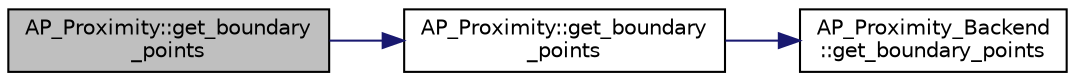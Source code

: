digraph "AP_Proximity::get_boundary_points"
{
 // INTERACTIVE_SVG=YES
  edge [fontname="Helvetica",fontsize="10",labelfontname="Helvetica",labelfontsize="10"];
  node [fontname="Helvetica",fontsize="10",shape=record];
  rankdir="LR";
  Node1 [label="AP_Proximity::get_boundary\l_points",height=0.2,width=0.4,color="black", fillcolor="grey75", style="filled", fontcolor="black"];
  Node1 -> Node2 [color="midnightblue",fontsize="10",style="solid",fontname="Helvetica"];
  Node2 [label="AP_Proximity::get_boundary\l_points",height=0.2,width=0.4,color="black", fillcolor="white", style="filled",URL="$classAP__Proximity.html#afb59cefa0abc90cb0d8a89754f8601bd"];
  Node2 -> Node3 [color="midnightblue",fontsize="10",style="solid",fontname="Helvetica"];
  Node3 [label="AP_Proximity_Backend\l::get_boundary_points",height=0.2,width=0.4,color="black", fillcolor="white", style="filled",URL="$classAP__Proximity__Backend.html#a0285564537ba74f044b6a6f7b2179a46"];
}
